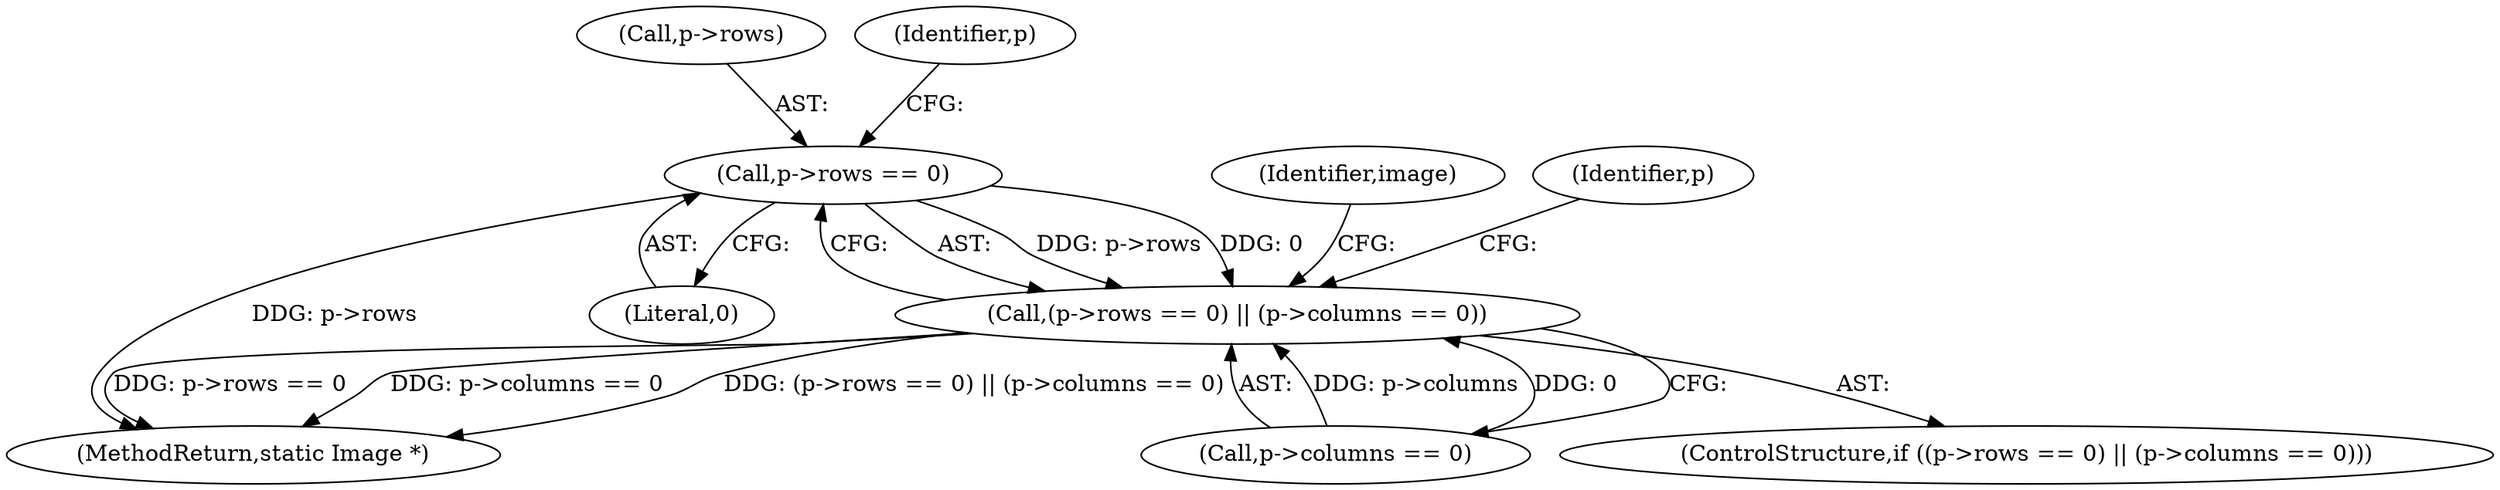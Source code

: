 digraph "0_ImageMagick_f6e9d0d9955e85bdd7540b251cd50d598dacc5e6_75@pointer" {
"1001852" [label="(Call,p->rows == 0)"];
"1001851" [label="(Call,(p->rows == 0) || (p->columns == 0))"];
"1001850" [label="(ControlStructure,if ((p->rows == 0) || (p->columns == 0)))"];
"1001852" [label="(Call,p->rows == 0)"];
"1001856" [label="(Literal,0)"];
"1001851" [label="(Call,(p->rows == 0) || (p->columns == 0))"];
"1001914" [label="(MethodReturn,static Image *)"];
"1001874" [label="(Identifier,image)"];
"1001857" [label="(Call,p->columns == 0)"];
"1001853" [label="(Call,p->rows)"];
"1001859" [label="(Identifier,p)"];
"1001864" [label="(Identifier,p)"];
"1001852" -> "1001851"  [label="AST: "];
"1001852" -> "1001856"  [label="CFG: "];
"1001853" -> "1001852"  [label="AST: "];
"1001856" -> "1001852"  [label="AST: "];
"1001859" -> "1001852"  [label="CFG: "];
"1001851" -> "1001852"  [label="CFG: "];
"1001852" -> "1001914"  [label="DDG: p->rows"];
"1001852" -> "1001851"  [label="DDG: p->rows"];
"1001852" -> "1001851"  [label="DDG: 0"];
"1001851" -> "1001850"  [label="AST: "];
"1001851" -> "1001857"  [label="CFG: "];
"1001857" -> "1001851"  [label="AST: "];
"1001864" -> "1001851"  [label="CFG: "];
"1001874" -> "1001851"  [label="CFG: "];
"1001851" -> "1001914"  [label="DDG: p->columns == 0"];
"1001851" -> "1001914"  [label="DDG: (p->rows == 0) || (p->columns == 0)"];
"1001851" -> "1001914"  [label="DDG: p->rows == 0"];
"1001857" -> "1001851"  [label="DDG: p->columns"];
"1001857" -> "1001851"  [label="DDG: 0"];
}
